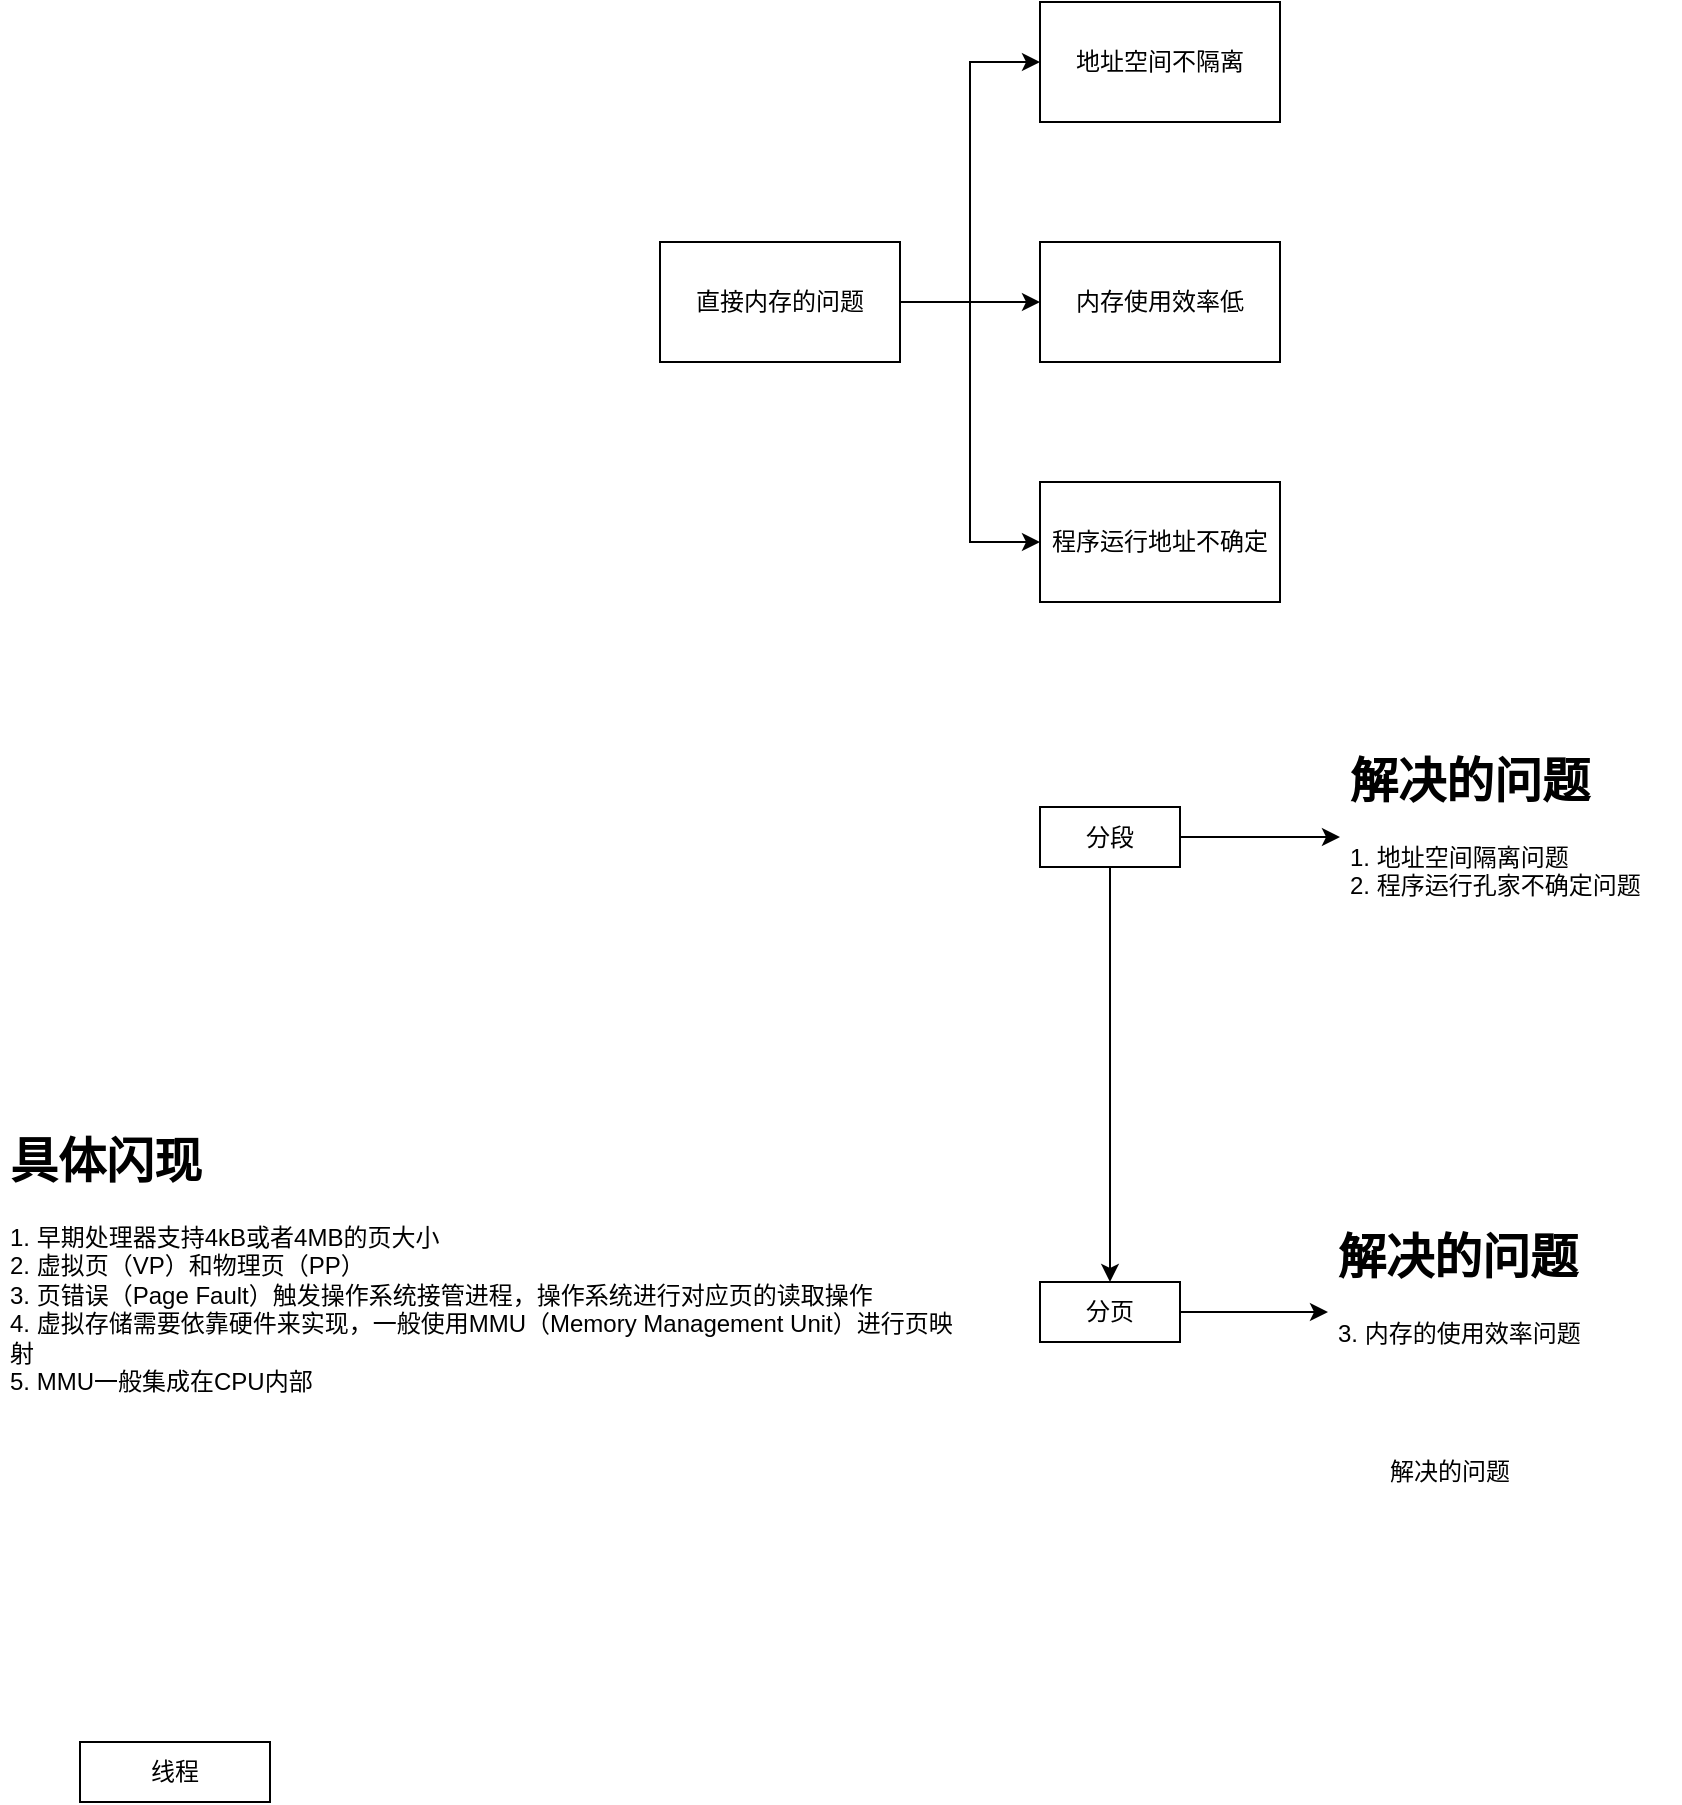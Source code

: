 <mxfile version="14.9.8" type="github">
  <diagram id="wiAycF_GsnFfANhYFL78" name="Page-1">
    <mxGraphModel dx="2377" dy="835" grid="1" gridSize="10" guides="1" tooltips="1" connect="1" arrows="1" fold="1" page="1" pageScale="1" pageWidth="827" pageHeight="1169" math="0" shadow="0">
      <root>
        <mxCell id="0" />
        <mxCell id="1" parent="0" />
        <mxCell id="kQObMEiAvPIDihUWGbMi-3" value="" style="edgeStyle=orthogonalEdgeStyle;rounded=0;orthogonalLoop=1;jettySize=auto;html=1;entryX=0;entryY=0.5;entryDx=0;entryDy=0;" edge="1" parent="1" source="kQObMEiAvPIDihUWGbMi-1" target="kQObMEiAvPIDihUWGbMi-2">
          <mxGeometry relative="1" as="geometry" />
        </mxCell>
        <mxCell id="kQObMEiAvPIDihUWGbMi-4" style="edgeStyle=orthogonalEdgeStyle;rounded=0;orthogonalLoop=1;jettySize=auto;html=1;" edge="1" parent="1" source="kQObMEiAvPIDihUWGbMi-1">
          <mxGeometry relative="1" as="geometry">
            <mxPoint x="270" y="220" as="targetPoint" />
          </mxGeometry>
        </mxCell>
        <mxCell id="kQObMEiAvPIDihUWGbMi-9" style="edgeStyle=orthogonalEdgeStyle;rounded=0;orthogonalLoop=1;jettySize=auto;html=1;entryX=0;entryY=0.5;entryDx=0;entryDy=0;" edge="1" parent="1" source="kQObMEiAvPIDihUWGbMi-1" target="kQObMEiAvPIDihUWGbMi-6">
          <mxGeometry relative="1" as="geometry" />
        </mxCell>
        <mxCell id="kQObMEiAvPIDihUWGbMi-1" value="直接内存的问题" style="rounded=0;whiteSpace=wrap;html=1;" vertex="1" parent="1">
          <mxGeometry x="80" y="190" width="120" height="60" as="geometry" />
        </mxCell>
        <mxCell id="kQObMEiAvPIDihUWGbMi-2" value="地址空间不隔离" style="rounded=0;whiteSpace=wrap;html=1;" vertex="1" parent="1">
          <mxGeometry x="270" y="70" width="120" height="60" as="geometry" />
        </mxCell>
        <mxCell id="kQObMEiAvPIDihUWGbMi-5" value="内存使用效率低" style="rounded=0;whiteSpace=wrap;html=1;" vertex="1" parent="1">
          <mxGeometry x="270" y="190" width="120" height="60" as="geometry" />
        </mxCell>
        <mxCell id="kQObMEiAvPIDihUWGbMi-6" value="程序运行地址不确定" style="rounded=0;whiteSpace=wrap;html=1;" vertex="1" parent="1">
          <mxGeometry x="270" y="310" width="120" height="60" as="geometry" />
        </mxCell>
        <mxCell id="kQObMEiAvPIDihUWGbMi-13" style="edgeStyle=orthogonalEdgeStyle;rounded=0;orthogonalLoop=1;jettySize=auto;html=1;" edge="1" parent="1" source="kQObMEiAvPIDihUWGbMi-10" target="kQObMEiAvPIDihUWGbMi-12">
          <mxGeometry relative="1" as="geometry" />
        </mxCell>
        <mxCell id="kQObMEiAvPIDihUWGbMi-15" value="" style="edgeStyle=orthogonalEdgeStyle;rounded=0;orthogonalLoop=1;jettySize=auto;html=1;" edge="1" parent="1" source="kQObMEiAvPIDihUWGbMi-10" target="kQObMEiAvPIDihUWGbMi-14">
          <mxGeometry relative="1" as="geometry" />
        </mxCell>
        <mxCell id="kQObMEiAvPIDihUWGbMi-10" value="分段" style="rounded=0;whiteSpace=wrap;html=1;" vertex="1" parent="1">
          <mxGeometry x="270" y="472.5" width="70" height="30" as="geometry" />
        </mxCell>
        <mxCell id="kQObMEiAvPIDihUWGbMi-12" value="&lt;h1&gt;解决的问题&lt;/h1&gt;&lt;div&gt;1. 地址空间隔离问题&lt;/div&gt;&lt;div&gt;2. 程序运行孔家不确定问题&lt;/div&gt;" style="text;html=1;strokeColor=none;fillColor=none;spacing=5;spacingTop=-20;whiteSpace=wrap;overflow=hidden;rounded=0;" vertex="1" parent="1">
          <mxGeometry x="420" y="440" width="170" height="95" as="geometry" />
        </mxCell>
        <mxCell id="kQObMEiAvPIDihUWGbMi-19" value="" style="edgeStyle=orthogonalEdgeStyle;rounded=0;orthogonalLoop=1;jettySize=auto;html=1;" edge="1" parent="1" source="kQObMEiAvPIDihUWGbMi-14" target="kQObMEiAvPIDihUWGbMi-18">
          <mxGeometry relative="1" as="geometry" />
        </mxCell>
        <mxCell id="kQObMEiAvPIDihUWGbMi-14" value="分页" style="rounded=0;whiteSpace=wrap;html=1;" vertex="1" parent="1">
          <mxGeometry x="270" y="710" width="70" height="30" as="geometry" />
        </mxCell>
        <mxCell id="kQObMEiAvPIDihUWGbMi-17" value="&lt;h1&gt;具体闪现&lt;/h1&gt;&lt;div&gt;1. 早期处理器支持4kB或者4MB的页大小&lt;/div&gt;&lt;div&gt;2. 虚拟页（VP）和物理页（PP）&lt;/div&gt;&lt;div&gt;3. 页错误（Page Fault）触发操作系统接管进程，操作系统进行对应页的读取操作&lt;/div&gt;&lt;div&gt;4. 虚拟存储需要依靠硬件来实现，一般使用MMU（Memory Management Unit）进行页映射&lt;/div&gt;&lt;div&gt;5. MMU一般集成在CPU内部&lt;/div&gt;&lt;div&gt;&lt;br&gt;&lt;/div&gt;&lt;div&gt;&lt;br&gt;&lt;/div&gt;" style="text;html=1;strokeColor=none;fillColor=none;spacing=5;spacingTop=-20;whiteSpace=wrap;overflow=hidden;rounded=0;" vertex="1" parent="1">
          <mxGeometry x="-250" y="630" width="480" height="160" as="geometry" />
        </mxCell>
        <mxCell id="kQObMEiAvPIDihUWGbMi-18" value="&lt;h1&gt;解决的问题&lt;/h1&gt;&lt;div&gt;3. 内存的使用效率问题&lt;/div&gt;" style="text;html=1;strokeColor=none;fillColor=none;spacing=5;spacingTop=-20;whiteSpace=wrap;overflow=hidden;rounded=0;" vertex="1" parent="1">
          <mxGeometry x="414" y="677.5" width="170" height="95" as="geometry" />
        </mxCell>
        <mxCell id="kQObMEiAvPIDihUWGbMi-20" value="线程" style="rounded=0;whiteSpace=wrap;html=1;" vertex="1" parent="1">
          <mxGeometry x="-210" y="940" width="95" height="30" as="geometry" />
        </mxCell>
        <mxCell id="kQObMEiAvPIDihUWGbMi-21" value="解决的问题" style="text;html=1;strokeColor=none;fillColor=none;align=center;verticalAlign=middle;whiteSpace=wrap;rounded=0;" vertex="1" parent="1">
          <mxGeometry x="420" y="790" width="110" height="30" as="geometry" />
        </mxCell>
      </root>
    </mxGraphModel>
  </diagram>
</mxfile>
